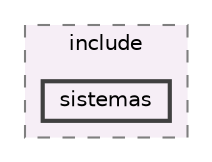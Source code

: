 digraph "editor/include/sistemas"
{
 // LATEX_PDF_SIZE
  bgcolor="transparent";
  edge [fontname=Helvetica,fontsize=10,labelfontname=Helvetica,labelfontsize=10];
  node [fontname=Helvetica,fontsize=10,shape=box,height=0.2,width=0.4];
  compound=true
  subgraph clusterdir_07800c8bc9e485b30bf8571db4a636e5 {
    graph [ bgcolor="#f6eef6", pencolor="grey50", label="include", fontname=Helvetica,fontsize=10 style="filled,dashed", URL="dir_07800c8bc9e485b30bf8571db4a636e5.html",tooltip=""]
  dir_35bf315374cc99dafe2725737d8d5b71 [label="sistemas", fillcolor="#f6eef6", color="grey25", style="filled,bold", URL="dir_35bf315374cc99dafe2725737d8d5b71.html",tooltip=""];
  }
}

